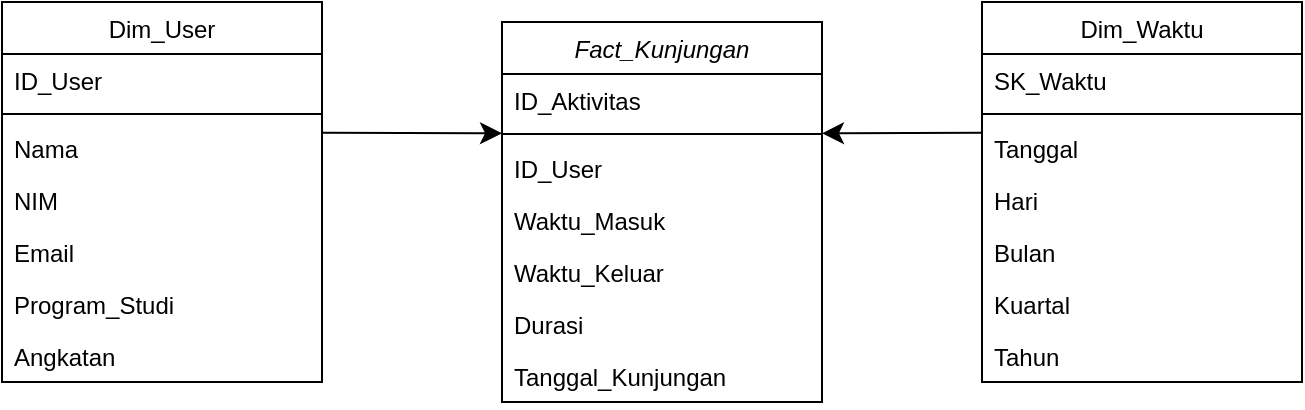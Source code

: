 <mxfile version="24.9.1" pages="4">
  <diagram id="C5RBs43oDa-KdzZeNtuy" name="Fact_Kunjungan">
    <mxGraphModel dx="1059" dy="633" grid="1" gridSize="10" guides="1" tooltips="1" connect="1" arrows="1" fold="1" page="1" pageScale="1" pageWidth="827" pageHeight="1169" math="0" shadow="0">
      <root>
        <mxCell id="WIyWlLk6GJQsqaUBKTNV-0" />
        <mxCell id="WIyWlLk6GJQsqaUBKTNV-1" parent="WIyWlLk6GJQsqaUBKTNV-0" />
        <mxCell id="zkfFHV4jXpPFQw0GAbJ--0" value="Fact_Kunjungan" style="swimlane;fontStyle=2;align=center;verticalAlign=top;childLayout=stackLayout;horizontal=1;startSize=26;horizontalStack=0;resizeParent=1;resizeLast=0;collapsible=1;marginBottom=0;rounded=0;shadow=0;strokeWidth=1;" parent="WIyWlLk6GJQsqaUBKTNV-1" vertex="1">
          <mxGeometry x="339" y="110" width="160" height="190" as="geometry">
            <mxRectangle x="230" y="140" width="160" height="26" as="alternateBounds" />
          </mxGeometry>
        </mxCell>
        <mxCell id="zkfFHV4jXpPFQw0GAbJ--1" value="ID_Aktivitas" style="text;align=left;verticalAlign=top;spacingLeft=4;spacingRight=4;overflow=hidden;rotatable=0;points=[[0,0.5],[1,0.5]];portConstraint=eastwest;" parent="zkfFHV4jXpPFQw0GAbJ--0" vertex="1">
          <mxGeometry y="26" width="160" height="26" as="geometry" />
        </mxCell>
        <mxCell id="zkfFHV4jXpPFQw0GAbJ--4" value="" style="line;html=1;strokeWidth=1;align=left;verticalAlign=middle;spacingTop=-1;spacingLeft=3;spacingRight=3;rotatable=0;labelPosition=right;points=[];portConstraint=eastwest;" parent="zkfFHV4jXpPFQw0GAbJ--0" vertex="1">
          <mxGeometry y="52" width="160" height="8" as="geometry" />
        </mxCell>
        <mxCell id="_yFJOciwRXAxod_1XhJ0-7" value="ID_User" style="text;align=left;verticalAlign=top;spacingLeft=4;spacingRight=4;overflow=hidden;rotatable=0;points=[[0,0.5],[1,0.5]];portConstraint=eastwest;fontStyle=0" vertex="1" parent="zkfFHV4jXpPFQw0GAbJ--0">
          <mxGeometry y="60" width="160" height="26" as="geometry" />
        </mxCell>
        <mxCell id="_yFJOciwRXAxod_1XhJ0-8" value="Waktu_Masuk" style="text;align=left;verticalAlign=top;spacingLeft=4;spacingRight=4;overflow=hidden;rotatable=0;points=[[0,0.5],[1,0.5]];portConstraint=eastwest;fontStyle=0" vertex="1" parent="zkfFHV4jXpPFQw0GAbJ--0">
          <mxGeometry y="86" width="160" height="26" as="geometry" />
        </mxCell>
        <mxCell id="_yFJOciwRXAxod_1XhJ0-9" value="Waktu_Keluar" style="text;align=left;verticalAlign=top;spacingLeft=4;spacingRight=4;overflow=hidden;rotatable=0;points=[[0,0.5],[1,0.5]];portConstraint=eastwest;fontStyle=0" vertex="1" parent="zkfFHV4jXpPFQw0GAbJ--0">
          <mxGeometry y="112" width="160" height="26" as="geometry" />
        </mxCell>
        <mxCell id="_yFJOciwRXAxod_1XhJ0-10" value="Durasi" style="text;align=left;verticalAlign=top;spacingLeft=4;spacingRight=4;overflow=hidden;rotatable=0;points=[[0,0.5],[1,0.5]];portConstraint=eastwest;fontStyle=0" vertex="1" parent="zkfFHV4jXpPFQw0GAbJ--0">
          <mxGeometry y="138" width="160" height="26" as="geometry" />
        </mxCell>
        <mxCell id="_yFJOciwRXAxod_1XhJ0-12" value="Tanggal_Kunjungan" style="text;align=left;verticalAlign=top;spacingLeft=4;spacingRight=4;overflow=hidden;rotatable=0;points=[[0,0.5],[1,0.5]];portConstraint=eastwest;fontStyle=0" vertex="1" parent="zkfFHV4jXpPFQw0GAbJ--0">
          <mxGeometry y="164" width="160" height="26" as="geometry" />
        </mxCell>
        <mxCell id="zkfFHV4jXpPFQw0GAbJ--6" value="Dim_User" style="swimlane;fontStyle=0;align=center;verticalAlign=top;childLayout=stackLayout;horizontal=1;startSize=26;horizontalStack=0;resizeParent=1;resizeLast=0;collapsible=1;marginBottom=0;rounded=0;shadow=0;strokeWidth=1;" parent="WIyWlLk6GJQsqaUBKTNV-1" vertex="1">
          <mxGeometry x="89" y="100" width="160" height="190" as="geometry">
            <mxRectangle x="130" y="380" width="160" height="26" as="alternateBounds" />
          </mxGeometry>
        </mxCell>
        <mxCell id="zkfFHV4jXpPFQw0GAbJ--7" value="ID_User" style="text;align=left;verticalAlign=top;spacingLeft=4;spacingRight=4;overflow=hidden;rotatable=0;points=[[0,0.5],[1,0.5]];portConstraint=eastwest;" parent="zkfFHV4jXpPFQw0GAbJ--6" vertex="1">
          <mxGeometry y="26" width="160" height="26" as="geometry" />
        </mxCell>
        <mxCell id="zkfFHV4jXpPFQw0GAbJ--9" value="" style="line;html=1;strokeWidth=1;align=left;verticalAlign=middle;spacingTop=-1;spacingLeft=3;spacingRight=3;rotatable=0;labelPosition=right;points=[];portConstraint=eastwest;" parent="zkfFHV4jXpPFQw0GAbJ--6" vertex="1">
          <mxGeometry y="52" width="160" height="8" as="geometry" />
        </mxCell>
        <mxCell id="zkfFHV4jXpPFQw0GAbJ--10" value="Nama" style="text;align=left;verticalAlign=top;spacingLeft=4;spacingRight=4;overflow=hidden;rotatable=0;points=[[0,0.5],[1,0.5]];portConstraint=eastwest;fontStyle=0" parent="zkfFHV4jXpPFQw0GAbJ--6" vertex="1">
          <mxGeometry y="60" width="160" height="26" as="geometry" />
        </mxCell>
        <mxCell id="zkfFHV4jXpPFQw0GAbJ--11" value="NIM" style="text;align=left;verticalAlign=top;spacingLeft=4;spacingRight=4;overflow=hidden;rotatable=0;points=[[0,0.5],[1,0.5]];portConstraint=eastwest;" parent="zkfFHV4jXpPFQw0GAbJ--6" vertex="1">
          <mxGeometry y="86" width="160" height="26" as="geometry" />
        </mxCell>
        <mxCell id="_yFJOciwRXAxod_1XhJ0-5" value="Email" style="text;align=left;verticalAlign=top;spacingLeft=4;spacingRight=4;overflow=hidden;rotatable=0;points=[[0,0.5],[1,0.5]];portConstraint=eastwest;" vertex="1" parent="zkfFHV4jXpPFQw0GAbJ--6">
          <mxGeometry y="112" width="160" height="26" as="geometry" />
        </mxCell>
        <mxCell id="_yFJOciwRXAxod_1XhJ0-6" value="Program_Studi" style="text;align=left;verticalAlign=top;spacingLeft=4;spacingRight=4;overflow=hidden;rotatable=0;points=[[0,0.5],[1,0.5]];portConstraint=eastwest;" vertex="1" parent="zkfFHV4jXpPFQw0GAbJ--6">
          <mxGeometry y="138" width="160" height="26" as="geometry" />
        </mxCell>
        <mxCell id="Ccfpg7RY58AZf7Cmt5WE-0" value="Angkatan" style="text;align=left;verticalAlign=top;spacingLeft=4;spacingRight=4;overflow=hidden;rotatable=0;points=[[0,0.5],[1,0.5]];portConstraint=eastwest;fontStyle=0" vertex="1" parent="zkfFHV4jXpPFQw0GAbJ--6">
          <mxGeometry y="164" width="160" height="26" as="geometry" />
        </mxCell>
        <mxCell id="zkfFHV4jXpPFQw0GAbJ--17" value="Dim_Waktu" style="swimlane;fontStyle=0;align=center;verticalAlign=top;childLayout=stackLayout;horizontal=1;startSize=26;horizontalStack=0;resizeParent=1;resizeLast=0;collapsible=1;marginBottom=0;rounded=0;shadow=0;strokeWidth=1;" parent="WIyWlLk6GJQsqaUBKTNV-1" vertex="1">
          <mxGeometry x="579" y="100" width="160" height="190" as="geometry">
            <mxRectangle x="550" y="140" width="160" height="26" as="alternateBounds" />
          </mxGeometry>
        </mxCell>
        <mxCell id="zkfFHV4jXpPFQw0GAbJ--18" value="SK_Waktu" style="text;align=left;verticalAlign=top;spacingLeft=4;spacingRight=4;overflow=hidden;rotatable=0;points=[[0,0.5],[1,0.5]];portConstraint=eastwest;" parent="zkfFHV4jXpPFQw0GAbJ--17" vertex="1">
          <mxGeometry y="26" width="160" height="26" as="geometry" />
        </mxCell>
        <mxCell id="zkfFHV4jXpPFQw0GAbJ--23" value="" style="line;html=1;strokeWidth=1;align=left;verticalAlign=middle;spacingTop=-1;spacingLeft=3;spacingRight=3;rotatable=0;labelPosition=right;points=[];portConstraint=eastwest;" parent="zkfFHV4jXpPFQw0GAbJ--17" vertex="1">
          <mxGeometry y="52" width="160" height="8" as="geometry" />
        </mxCell>
        <mxCell id="zkfFHV4jXpPFQw0GAbJ--24" value="Tanggal" style="text;align=left;verticalAlign=top;spacingLeft=4;spacingRight=4;overflow=hidden;rotatable=0;points=[[0,0.5],[1,0.5]];portConstraint=eastwest;" parent="zkfFHV4jXpPFQw0GAbJ--17" vertex="1">
          <mxGeometry y="60" width="160" height="26" as="geometry" />
        </mxCell>
        <mxCell id="zkfFHV4jXpPFQw0GAbJ--25" value="Hari" style="text;align=left;verticalAlign=top;spacingLeft=4;spacingRight=4;overflow=hidden;rotatable=0;points=[[0,0.5],[1,0.5]];portConstraint=eastwest;" parent="zkfFHV4jXpPFQw0GAbJ--17" vertex="1">
          <mxGeometry y="86" width="160" height="26" as="geometry" />
        </mxCell>
        <mxCell id="_yFJOciwRXAxod_1XhJ0-14" value="Bulan" style="text;align=left;verticalAlign=top;spacingLeft=4;spacingRight=4;overflow=hidden;rotatable=0;points=[[0,0.5],[1,0.5]];portConstraint=eastwest;" vertex="1" parent="zkfFHV4jXpPFQw0GAbJ--17">
          <mxGeometry y="112" width="160" height="26" as="geometry" />
        </mxCell>
        <mxCell id="_yFJOciwRXAxod_1XhJ0-16" value="Kuartal" style="text;align=left;verticalAlign=top;spacingLeft=4;spacingRight=4;overflow=hidden;rotatable=0;points=[[0,0.5],[1,0.5]];portConstraint=eastwest;" vertex="1" parent="zkfFHV4jXpPFQw0GAbJ--17">
          <mxGeometry y="138" width="160" height="26" as="geometry" />
        </mxCell>
        <mxCell id="_yFJOciwRXAxod_1XhJ0-26" value="Tahun" style="text;align=left;verticalAlign=top;spacingLeft=4;spacingRight=4;overflow=hidden;rotatable=0;points=[[0,0.5],[1,0.5]];portConstraint=eastwest;" vertex="1" parent="zkfFHV4jXpPFQw0GAbJ--17">
          <mxGeometry y="164" width="160" height="26" as="geometry" />
        </mxCell>
        <mxCell id="_yFJOciwRXAxod_1XhJ0-1" value="" style="edgeStyle=none;curved=1;rounded=0;orthogonalLoop=1;jettySize=auto;html=1;fontSize=12;startSize=8;endSize=8;" edge="1" parent="WIyWlLk6GJQsqaUBKTNV-1" target="zkfFHV4jXpPFQw0GAbJ--4">
          <mxGeometry relative="1" as="geometry">
            <mxPoint x="579" y="165.333" as="sourcePoint" />
          </mxGeometry>
        </mxCell>
        <mxCell id="_yFJOciwRXAxod_1XhJ0-3" value="" style="edgeStyle=none;curved=1;rounded=0;orthogonalLoop=1;jettySize=auto;html=1;fontSize=12;startSize=8;endSize=8;" edge="1" parent="WIyWlLk6GJQsqaUBKTNV-1" target="zkfFHV4jXpPFQw0GAbJ--4">
          <mxGeometry relative="1" as="geometry">
            <mxPoint x="249" y="165.32" as="sourcePoint" />
          </mxGeometry>
        </mxCell>
      </root>
    </mxGraphModel>
  </diagram>
  <diagram name="Fact_Transaksi" id="xiEqtdY3Y0fPFWZNRcQ3">
    <mxGraphModel dx="653" dy="792" grid="1" gridSize="10" guides="1" tooltips="1" connect="1" arrows="1" fold="1" page="1" pageScale="1" pageWidth="827" pageHeight="1169" math="0" shadow="0">
      <root>
        <mxCell id="HgPw2Hmq0RandHG0tNwf-0" />
        <mxCell id="HgPw2Hmq0RandHG0tNwf-1" parent="HgPw2Hmq0RandHG0tNwf-0" />
        <mxCell id="HgPw2Hmq0RandHG0tNwf-2" value="Fact_Transaksi" style="swimlane;fontStyle=2;align=center;verticalAlign=top;childLayout=stackLayout;horizontal=1;startSize=26;horizontalStack=0;resizeParent=1;resizeLast=0;collapsible=1;marginBottom=0;rounded=0;shadow=0;strokeWidth=1;" vertex="1" parent="HgPw2Hmq0RandHG0tNwf-1">
          <mxGeometry x="339" y="110" width="160" height="242" as="geometry">
            <mxRectangle x="230" y="140" width="160" height="26" as="alternateBounds" />
          </mxGeometry>
        </mxCell>
        <mxCell id="HgPw2Hmq0RandHG0tNwf-3" value="ID_Transaksi" style="text;align=left;verticalAlign=top;spacingLeft=4;spacingRight=4;overflow=hidden;rotatable=0;points=[[0,0.5],[1,0.5]];portConstraint=eastwest;" vertex="1" parent="HgPw2Hmq0RandHG0tNwf-2">
          <mxGeometry y="26" width="160" height="26" as="geometry" />
        </mxCell>
        <mxCell id="HgPw2Hmq0RandHG0tNwf-4" value="" style="line;html=1;strokeWidth=1;align=left;verticalAlign=middle;spacingTop=-1;spacingLeft=3;spacingRight=3;rotatable=0;labelPosition=right;points=[];portConstraint=eastwest;" vertex="1" parent="HgPw2Hmq0RandHG0tNwf-2">
          <mxGeometry y="52" width="160" height="8" as="geometry" />
        </mxCell>
        <mxCell id="HgPw2Hmq0RandHG0tNwf-5" value="ID_User" style="text;align=left;verticalAlign=top;spacingLeft=4;spacingRight=4;overflow=hidden;rotatable=0;points=[[0,0.5],[1,0.5]];portConstraint=eastwest;fontStyle=0" vertex="1" parent="HgPw2Hmq0RandHG0tNwf-2">
          <mxGeometry y="60" width="160" height="26" as="geometry" />
        </mxCell>
        <mxCell id="HgPw2Hmq0RandHG0tNwf-6" value="ID_Buku" style="text;align=left;verticalAlign=top;spacingLeft=4;spacingRight=4;overflow=hidden;rotatable=0;points=[[0,0.5],[1,0.5]];portConstraint=eastwest;fontStyle=0" vertex="1" parent="HgPw2Hmq0RandHG0tNwf-2">
          <mxGeometry y="86" width="160" height="26" as="geometry" />
        </mxCell>
        <mxCell id="HgPw2Hmq0RandHG0tNwf-7" value="Tanggal_Peminjaman" style="text;align=left;verticalAlign=top;spacingLeft=4;spacingRight=4;overflow=hidden;rotatable=0;points=[[0,0.5],[1,0.5]];portConstraint=eastwest;fontStyle=0" vertex="1" parent="HgPw2Hmq0RandHG0tNwf-2">
          <mxGeometry y="112" width="160" height="26" as="geometry" />
        </mxCell>
        <mxCell id="HgPw2Hmq0RandHG0tNwf-8" value="Tanggal_Pengembalian" style="text;align=left;verticalAlign=top;spacingLeft=4;spacingRight=4;overflow=hidden;rotatable=0;points=[[0,0.5],[1,0.5]];portConstraint=eastwest;fontStyle=0" vertex="1" parent="HgPw2Hmq0RandHG0tNwf-2">
          <mxGeometry y="138" width="160" height="26" as="geometry" />
        </mxCell>
        <mxCell id="HgPw2Hmq0RandHG0tNwf-9" value="Tenggat_Pengembalian" style="text;align=left;verticalAlign=top;spacingLeft=4;spacingRight=4;overflow=hidden;rotatable=0;points=[[0,0.5],[1,0.5]];portConstraint=eastwest;fontStyle=0" vertex="1" parent="HgPw2Hmq0RandHG0tNwf-2">
          <mxGeometry y="164" width="160" height="26" as="geometry" />
        </mxCell>
        <mxCell id="HgPw2Hmq0RandHG0tNwf-10" value="Durasi" style="text;align=left;verticalAlign=top;spacingLeft=4;spacingRight=4;overflow=hidden;rotatable=0;points=[[0,0.5],[1,0.5]];portConstraint=eastwest;fontStyle=0" vertex="1" parent="HgPw2Hmq0RandHG0tNwf-2">
          <mxGeometry y="190" width="160" height="26" as="geometry" />
        </mxCell>
        <mxCell id="Nd0_GaTbK1IQgJrp3XHy-0" value="Status_Pengembalian" style="text;align=left;verticalAlign=top;spacingLeft=4;spacingRight=4;overflow=hidden;rotatable=0;points=[[0,0.5],[1,0.5]];portConstraint=eastwest;fontStyle=0" vertex="1" parent="HgPw2Hmq0RandHG0tNwf-2">
          <mxGeometry y="216" width="160" height="26" as="geometry" />
        </mxCell>
        <mxCell id="HgPw2Hmq0RandHG0tNwf-11" value="Dim_Buku" style="swimlane;fontStyle=0;align=center;verticalAlign=top;childLayout=stackLayout;horizontal=1;startSize=26;horizontalStack=0;resizeParent=1;resizeLast=0;collapsible=1;marginBottom=0;rounded=0;shadow=0;strokeWidth=1;" vertex="1" parent="HgPw2Hmq0RandHG0tNwf-1">
          <mxGeometry x="89" y="100" width="160" height="268" as="geometry">
            <mxRectangle x="130" y="380" width="160" height="26" as="alternateBounds" />
          </mxGeometry>
        </mxCell>
        <mxCell id="HgPw2Hmq0RandHG0tNwf-12" value="ID_Buku" style="text;align=left;verticalAlign=top;spacingLeft=4;spacingRight=4;overflow=hidden;rotatable=0;points=[[0,0.5],[1,0.5]];portConstraint=eastwest;" vertex="1" parent="HgPw2Hmq0RandHG0tNwf-11">
          <mxGeometry y="26" width="160" height="26" as="geometry" />
        </mxCell>
        <mxCell id="HgPw2Hmq0RandHG0tNwf-13" value="" style="line;html=1;strokeWidth=1;align=left;verticalAlign=middle;spacingTop=-1;spacingLeft=3;spacingRight=3;rotatable=0;labelPosition=right;points=[];portConstraint=eastwest;" vertex="1" parent="HgPw2Hmq0RandHG0tNwf-11">
          <mxGeometry y="52" width="160" height="8" as="geometry" />
        </mxCell>
        <mxCell id="HgPw2Hmq0RandHG0tNwf-14" value="Judul" style="text;align=left;verticalAlign=top;spacingLeft=4;spacingRight=4;overflow=hidden;rotatable=0;points=[[0,0.5],[1,0.5]];portConstraint=eastwest;fontStyle=0" vertex="1" parent="HgPw2Hmq0RandHG0tNwf-11">
          <mxGeometry y="60" width="160" height="26" as="geometry" />
        </mxCell>
        <mxCell id="HgPw2Hmq0RandHG0tNwf-15" value="Author" style="text;align=left;verticalAlign=top;spacingLeft=4;spacingRight=4;overflow=hidden;rotatable=0;points=[[0,0.5],[1,0.5]];portConstraint=eastwest;" vertex="1" parent="HgPw2Hmq0RandHG0tNwf-11">
          <mxGeometry y="86" width="160" height="26" as="geometry" />
        </mxCell>
        <mxCell id="HgPw2Hmq0RandHG0tNwf-16" value="Penerbit" style="text;align=left;verticalAlign=top;spacingLeft=4;spacingRight=4;overflow=hidden;rotatable=0;points=[[0,0.5],[1,0.5]];portConstraint=eastwest;" vertex="1" parent="HgPw2Hmq0RandHG0tNwf-11">
          <mxGeometry y="112" width="160" height="26" as="geometry" />
        </mxCell>
        <mxCell id="HgPw2Hmq0RandHG0tNwf-17" value="Tahun" style="text;align=left;verticalAlign=top;spacingLeft=4;spacingRight=4;overflow=hidden;rotatable=0;points=[[0,0.5],[1,0.5]];portConstraint=eastwest;" vertex="1" parent="HgPw2Hmq0RandHG0tNwf-11">
          <mxGeometry y="138" width="160" height="26" as="geometry" />
        </mxCell>
        <mxCell id="T5xUCmiolFmVU2_jh7VO-3" value="Bahasa" style="text;align=left;verticalAlign=top;spacingLeft=4;spacingRight=4;overflow=hidden;rotatable=0;points=[[0,0.5],[1,0.5]];portConstraint=eastwest;" vertex="1" parent="HgPw2Hmq0RandHG0tNwf-11">
          <mxGeometry y="164" width="160" height="26" as="geometry" />
        </mxCell>
        <mxCell id="T5xUCmiolFmVU2_jh7VO-4" value="Kategori" style="text;align=left;verticalAlign=top;spacingLeft=4;spacingRight=4;overflow=hidden;rotatable=0;points=[[0,0.5],[1,0.5]];portConstraint=eastwest;" vertex="1" parent="HgPw2Hmq0RandHG0tNwf-11">
          <mxGeometry y="190" width="160" height="26" as="geometry" />
        </mxCell>
        <mxCell id="zHAcPMTyN9ZR1_1M3HSp-0" value="Akses" style="text;align=left;verticalAlign=top;spacingLeft=4;spacingRight=4;overflow=hidden;rotatable=0;points=[[0,0.5],[1,0.5]];portConstraint=eastwest;" vertex="1" parent="HgPw2Hmq0RandHG0tNwf-11">
          <mxGeometry y="216" width="160" height="26" as="geometry" />
        </mxCell>
        <mxCell id="zHAcPMTyN9ZR1_1M3HSp-1" value="Stok" style="text;align=left;verticalAlign=top;spacingLeft=4;spacingRight=4;overflow=hidden;rotatable=0;points=[[0,0.5],[1,0.5]];portConstraint=eastwest;" vertex="1" parent="HgPw2Hmq0RandHG0tNwf-11">
          <mxGeometry y="242" width="160" height="26" as="geometry" />
        </mxCell>
        <mxCell id="Nd0_GaTbK1IQgJrp3XHy-1" value="" style="edgeStyle=none;curved=1;rounded=0;orthogonalLoop=1;jettySize=auto;html=1;fontSize=12;startSize=8;endSize=8;" edge="1" parent="HgPw2Hmq0RandHG0tNwf-1" source="HgPw2Hmq0RandHG0tNwf-18" target="Nd0_GaTbK1IQgJrp3XHy-0">
          <mxGeometry relative="1" as="geometry" />
        </mxCell>
        <mxCell id="HgPw2Hmq0RandHG0tNwf-18" value="Dim_Waktu" style="swimlane;fontStyle=0;align=center;verticalAlign=top;childLayout=stackLayout;horizontal=1;startSize=26;horizontalStack=0;resizeParent=1;resizeLast=0;collapsible=1;marginBottom=0;rounded=0;shadow=0;strokeWidth=1;" vertex="1" parent="HgPw2Hmq0RandHG0tNwf-1">
          <mxGeometry x="339" y="410" width="160" height="190" as="geometry">
            <mxRectangle x="550" y="140" width="160" height="26" as="alternateBounds" />
          </mxGeometry>
        </mxCell>
        <mxCell id="HgPw2Hmq0RandHG0tNwf-19" value="SK_Waktu" style="text;align=left;verticalAlign=top;spacingLeft=4;spacingRight=4;overflow=hidden;rotatable=0;points=[[0,0.5],[1,0.5]];portConstraint=eastwest;" vertex="1" parent="HgPw2Hmq0RandHG0tNwf-18">
          <mxGeometry y="26" width="160" height="26" as="geometry" />
        </mxCell>
        <mxCell id="HgPw2Hmq0RandHG0tNwf-20" value="" style="line;html=1;strokeWidth=1;align=left;verticalAlign=middle;spacingTop=-1;spacingLeft=3;spacingRight=3;rotatable=0;labelPosition=right;points=[];portConstraint=eastwest;" vertex="1" parent="HgPw2Hmq0RandHG0tNwf-18">
          <mxGeometry y="52" width="160" height="8" as="geometry" />
        </mxCell>
        <mxCell id="HgPw2Hmq0RandHG0tNwf-21" value="Tanggal" style="text;align=left;verticalAlign=top;spacingLeft=4;spacingRight=4;overflow=hidden;rotatable=0;points=[[0,0.5],[1,0.5]];portConstraint=eastwest;" vertex="1" parent="HgPw2Hmq0RandHG0tNwf-18">
          <mxGeometry y="60" width="160" height="26" as="geometry" />
        </mxCell>
        <mxCell id="HgPw2Hmq0RandHG0tNwf-22" value="Hari" style="text;align=left;verticalAlign=top;spacingLeft=4;spacingRight=4;overflow=hidden;rotatable=0;points=[[0,0.5],[1,0.5]];portConstraint=eastwest;" vertex="1" parent="HgPw2Hmq0RandHG0tNwf-18">
          <mxGeometry y="86" width="160" height="26" as="geometry" />
        </mxCell>
        <mxCell id="HgPw2Hmq0RandHG0tNwf-24" value="Bulan" style="text;align=left;verticalAlign=top;spacingLeft=4;spacingRight=4;overflow=hidden;rotatable=0;points=[[0,0.5],[1,0.5]];portConstraint=eastwest;" vertex="1" parent="HgPw2Hmq0RandHG0tNwf-18">
          <mxGeometry y="112" width="160" height="26" as="geometry" />
        </mxCell>
        <mxCell id="HgPw2Hmq0RandHG0tNwf-26" value="Kuartal" style="text;align=left;verticalAlign=top;spacingLeft=4;spacingRight=4;overflow=hidden;rotatable=0;points=[[0,0.5],[1,0.5]];portConstraint=eastwest;" vertex="1" parent="HgPw2Hmq0RandHG0tNwf-18">
          <mxGeometry y="138" width="160" height="26" as="geometry" />
        </mxCell>
        <mxCell id="HgPw2Hmq0RandHG0tNwf-27" value="Tahun" style="text;align=left;verticalAlign=top;spacingLeft=4;spacingRight=4;overflow=hidden;rotatable=0;points=[[0,0.5],[1,0.5]];portConstraint=eastwest;" vertex="1" parent="HgPw2Hmq0RandHG0tNwf-18">
          <mxGeometry y="164" width="160" height="26" as="geometry" />
        </mxCell>
        <mxCell id="HgPw2Hmq0RandHG0tNwf-29" value="" style="edgeStyle=none;curved=1;rounded=0;orthogonalLoop=1;jettySize=auto;html=1;fontSize=12;startSize=8;endSize=8;" edge="1" parent="HgPw2Hmq0RandHG0tNwf-1" target="HgPw2Hmq0RandHG0tNwf-4">
          <mxGeometry relative="1" as="geometry">
            <mxPoint x="249" y="165.32" as="sourcePoint" />
          </mxGeometry>
        </mxCell>
        <mxCell id="8y6WfnyQYp0LGPOIyQ7Q-7" value="" style="edgeStyle=none;curved=1;rounded=0;orthogonalLoop=1;jettySize=auto;html=1;fontSize=12;startSize=8;endSize=8;" edge="1" parent="HgPw2Hmq0RandHG0tNwf-1" source="8y6WfnyQYp0LGPOIyQ7Q-0" target="HgPw2Hmq0RandHG0tNwf-6">
          <mxGeometry relative="1" as="geometry" />
        </mxCell>
        <mxCell id="8y6WfnyQYp0LGPOIyQ7Q-0" value="Dim_User" style="swimlane;fontStyle=0;align=center;verticalAlign=top;childLayout=stackLayout;horizontal=1;startSize=26;horizontalStack=0;resizeParent=1;resizeLast=0;collapsible=1;marginBottom=0;rounded=0;shadow=0;strokeWidth=1;" vertex="1" parent="HgPw2Hmq0RandHG0tNwf-1">
          <mxGeometry x="560" y="120" width="160" height="190" as="geometry">
            <mxRectangle x="130" y="380" width="160" height="26" as="alternateBounds" />
          </mxGeometry>
        </mxCell>
        <mxCell id="8y6WfnyQYp0LGPOIyQ7Q-1" value="ID_User" style="text;align=left;verticalAlign=top;spacingLeft=4;spacingRight=4;overflow=hidden;rotatable=0;points=[[0,0.5],[1,0.5]];portConstraint=eastwest;" vertex="1" parent="8y6WfnyQYp0LGPOIyQ7Q-0">
          <mxGeometry y="26" width="160" height="26" as="geometry" />
        </mxCell>
        <mxCell id="8y6WfnyQYp0LGPOIyQ7Q-2" value="" style="line;html=1;strokeWidth=1;align=left;verticalAlign=middle;spacingTop=-1;spacingLeft=3;spacingRight=3;rotatable=0;labelPosition=right;points=[];portConstraint=eastwest;" vertex="1" parent="8y6WfnyQYp0LGPOIyQ7Q-0">
          <mxGeometry y="52" width="160" height="8" as="geometry" />
        </mxCell>
        <mxCell id="8y6WfnyQYp0LGPOIyQ7Q-3" value="Nama" style="text;align=left;verticalAlign=top;spacingLeft=4;spacingRight=4;overflow=hidden;rotatable=0;points=[[0,0.5],[1,0.5]];portConstraint=eastwest;fontStyle=0" vertex="1" parent="8y6WfnyQYp0LGPOIyQ7Q-0">
          <mxGeometry y="60" width="160" height="26" as="geometry" />
        </mxCell>
        <mxCell id="8y6WfnyQYp0LGPOIyQ7Q-4" value="NIM" style="text;align=left;verticalAlign=top;spacingLeft=4;spacingRight=4;overflow=hidden;rotatable=0;points=[[0,0.5],[1,0.5]];portConstraint=eastwest;" vertex="1" parent="8y6WfnyQYp0LGPOIyQ7Q-0">
          <mxGeometry y="86" width="160" height="26" as="geometry" />
        </mxCell>
        <mxCell id="8y6WfnyQYp0LGPOIyQ7Q-5" value="Email" style="text;align=left;verticalAlign=top;spacingLeft=4;spacingRight=4;overflow=hidden;rotatable=0;points=[[0,0.5],[1,0.5]];portConstraint=eastwest;" vertex="1" parent="8y6WfnyQYp0LGPOIyQ7Q-0">
          <mxGeometry y="112" width="160" height="26" as="geometry" />
        </mxCell>
        <mxCell id="8y6WfnyQYp0LGPOIyQ7Q-6" value="Program_Studi" style="text;align=left;verticalAlign=top;spacingLeft=4;spacingRight=4;overflow=hidden;rotatable=0;points=[[0,0.5],[1,0.5]];portConstraint=eastwest;" vertex="1" parent="8y6WfnyQYp0LGPOIyQ7Q-0">
          <mxGeometry y="138" width="160" height="26" as="geometry" />
        </mxCell>
        <mxCell id="T5xUCmiolFmVU2_jh7VO-2" value="Angkatan" style="text;align=left;verticalAlign=top;spacingLeft=4;spacingRight=4;overflow=hidden;rotatable=0;points=[[0,0.5],[1,0.5]];portConstraint=eastwest;" vertex="1" parent="8y6WfnyQYp0LGPOIyQ7Q-0">
          <mxGeometry y="164" width="160" height="26" as="geometry" />
        </mxCell>
      </root>
    </mxGraphModel>
  </diagram>
  <diagram name="Fact_Denda" id="CnG5uo0MceXRfbWcEGyc">
    <mxGraphModel dx="1323" dy="792" grid="1" gridSize="10" guides="1" tooltips="1" connect="1" arrows="1" fold="1" page="1" pageScale="1" pageWidth="827" pageHeight="1169" math="0" shadow="0">
      <root>
        <mxCell id="EOCf6ko9ivX52_OSnhEN-0" />
        <mxCell id="EOCf6ko9ivX52_OSnhEN-1" parent="EOCf6ko9ivX52_OSnhEN-0" />
        <mxCell id="EOCf6ko9ivX52_OSnhEN-2" value="Fact_Denda" style="swimlane;fontStyle=2;align=center;verticalAlign=top;childLayout=stackLayout;horizontal=1;startSize=26;horizontalStack=0;resizeParent=1;resizeLast=0;collapsible=1;marginBottom=0;rounded=0;shadow=0;strokeWidth=1;" vertex="1" parent="EOCf6ko9ivX52_OSnhEN-1">
          <mxGeometry x="339" y="110" width="160" height="242" as="geometry">
            <mxRectangle x="230" y="140" width="160" height="26" as="alternateBounds" />
          </mxGeometry>
        </mxCell>
        <mxCell id="EOCf6ko9ivX52_OSnhEN-3" value="ID_Denda" style="text;align=left;verticalAlign=top;spacingLeft=4;spacingRight=4;overflow=hidden;rotatable=0;points=[[0,0.5],[1,0.5]];portConstraint=eastwest;" vertex="1" parent="EOCf6ko9ivX52_OSnhEN-2">
          <mxGeometry y="26" width="160" height="26" as="geometry" />
        </mxCell>
        <mxCell id="EOCf6ko9ivX52_OSnhEN-4" value="" style="line;html=1;strokeWidth=1;align=left;verticalAlign=middle;spacingTop=-1;spacingLeft=3;spacingRight=3;rotatable=0;labelPosition=right;points=[];portConstraint=eastwest;" vertex="1" parent="EOCf6ko9ivX52_OSnhEN-2">
          <mxGeometry y="52" width="160" height="8" as="geometry" />
        </mxCell>
        <mxCell id="EOCf6ko9ivX52_OSnhEN-5" value="ID_User" style="text;align=left;verticalAlign=top;spacingLeft=4;spacingRight=4;overflow=hidden;rotatable=0;points=[[0,0.5],[1,0.5]];portConstraint=eastwest;fontStyle=0" vertex="1" parent="EOCf6ko9ivX52_OSnhEN-2">
          <mxGeometry y="60" width="160" height="26" as="geometry" />
        </mxCell>
        <mxCell id="EOCf6ko9ivX52_OSnhEN-6" value="ID_Buku" style="text;align=left;verticalAlign=top;spacingLeft=4;spacingRight=4;overflow=hidden;rotatable=0;points=[[0,0.5],[1,0.5]];portConstraint=eastwest;fontStyle=0" vertex="1" parent="EOCf6ko9ivX52_OSnhEN-2">
          <mxGeometry y="86" width="160" height="26" as="geometry" />
        </mxCell>
        <mxCell id="EOCf6ko9ivX52_OSnhEN-7" value="Tanggal_Peminjaman" style="text;align=left;verticalAlign=top;spacingLeft=4;spacingRight=4;overflow=hidden;rotatable=0;points=[[0,0.5],[1,0.5]];portConstraint=eastwest;fontStyle=0" vertex="1" parent="EOCf6ko9ivX52_OSnhEN-2">
          <mxGeometry y="112" width="160" height="26" as="geometry" />
        </mxCell>
        <mxCell id="EOCf6ko9ivX52_OSnhEN-8" value="Tanggal_Pengembalian" style="text;align=left;verticalAlign=top;spacingLeft=4;spacingRight=4;overflow=hidden;rotatable=0;points=[[0,0.5],[1,0.5]];portConstraint=eastwest;fontStyle=0" vertex="1" parent="EOCf6ko9ivX52_OSnhEN-2">
          <mxGeometry y="138" width="160" height="26" as="geometry" />
        </mxCell>
        <mxCell id="EOCf6ko9ivX52_OSnhEN-9" value="Tenggat_Pengembalian" style="text;align=left;verticalAlign=top;spacingLeft=4;spacingRight=4;overflow=hidden;rotatable=0;points=[[0,0.5],[1,0.5]];portConstraint=eastwest;fontStyle=0" vertex="1" parent="EOCf6ko9ivX52_OSnhEN-2">
          <mxGeometry y="164" width="160" height="26" as="geometry" />
        </mxCell>
        <mxCell id="EOCf6ko9ivX52_OSnhEN-10" value="Durasi_Denda" style="text;align=left;verticalAlign=top;spacingLeft=4;spacingRight=4;overflow=hidden;rotatable=0;points=[[0,0.5],[1,0.5]];portConstraint=eastwest;fontStyle=0" vertex="1" parent="EOCf6ko9ivX52_OSnhEN-2">
          <mxGeometry y="190" width="160" height="26" as="geometry" />
        </mxCell>
        <mxCell id="mvPH79eqXuAAGxzD0lLD-0" value="Biaya_Denda" style="text;align=left;verticalAlign=top;spacingLeft=4;spacingRight=4;overflow=hidden;rotatable=0;points=[[0,0.5],[1,0.5]];portConstraint=eastwest;fontStyle=0" vertex="1" parent="EOCf6ko9ivX52_OSnhEN-2">
          <mxGeometry y="216" width="160" height="26" as="geometry" />
        </mxCell>
        <mxCell id="EOCf6ko9ivX52_OSnhEN-12" value="Dim_Buku" style="swimlane;fontStyle=0;align=center;verticalAlign=top;childLayout=stackLayout;horizontal=1;startSize=26;horizontalStack=0;resizeParent=1;resizeLast=0;collapsible=1;marginBottom=0;rounded=0;shadow=0;strokeWidth=1;" vertex="1" parent="EOCf6ko9ivX52_OSnhEN-1">
          <mxGeometry x="89" y="100" width="160" height="268" as="geometry">
            <mxRectangle x="130" y="380" width="160" height="26" as="alternateBounds" />
          </mxGeometry>
        </mxCell>
        <mxCell id="EOCf6ko9ivX52_OSnhEN-13" value="ID_Buku" style="text;align=left;verticalAlign=top;spacingLeft=4;spacingRight=4;overflow=hidden;rotatable=0;points=[[0,0.5],[1,0.5]];portConstraint=eastwest;" vertex="1" parent="EOCf6ko9ivX52_OSnhEN-12">
          <mxGeometry y="26" width="160" height="26" as="geometry" />
        </mxCell>
        <mxCell id="EOCf6ko9ivX52_OSnhEN-14" value="" style="line;html=1;strokeWidth=1;align=left;verticalAlign=middle;spacingTop=-1;spacingLeft=3;spacingRight=3;rotatable=0;labelPosition=right;points=[];portConstraint=eastwest;" vertex="1" parent="EOCf6ko9ivX52_OSnhEN-12">
          <mxGeometry y="52" width="160" height="8" as="geometry" />
        </mxCell>
        <mxCell id="EOCf6ko9ivX52_OSnhEN-15" value="Judul" style="text;align=left;verticalAlign=top;spacingLeft=4;spacingRight=4;overflow=hidden;rotatable=0;points=[[0,0.5],[1,0.5]];portConstraint=eastwest;fontStyle=0" vertex="1" parent="EOCf6ko9ivX52_OSnhEN-12">
          <mxGeometry y="60" width="160" height="26" as="geometry" />
        </mxCell>
        <mxCell id="EOCf6ko9ivX52_OSnhEN-16" value="Author" style="text;align=left;verticalAlign=top;spacingLeft=4;spacingRight=4;overflow=hidden;rotatable=0;points=[[0,0.5],[1,0.5]];portConstraint=eastwest;" vertex="1" parent="EOCf6ko9ivX52_OSnhEN-12">
          <mxGeometry y="86" width="160" height="26" as="geometry" />
        </mxCell>
        <mxCell id="EOCf6ko9ivX52_OSnhEN-17" value="Penerbit" style="text;align=left;verticalAlign=top;spacingLeft=4;spacingRight=4;overflow=hidden;rotatable=0;points=[[0,0.5],[1,0.5]];portConstraint=eastwest;" vertex="1" parent="EOCf6ko9ivX52_OSnhEN-12">
          <mxGeometry y="112" width="160" height="26" as="geometry" />
        </mxCell>
        <mxCell id="EOCf6ko9ivX52_OSnhEN-18" value="Tahun" style="text;align=left;verticalAlign=top;spacingLeft=4;spacingRight=4;overflow=hidden;rotatable=0;points=[[0,0.5],[1,0.5]];portConstraint=eastwest;" vertex="1" parent="EOCf6ko9ivX52_OSnhEN-12">
          <mxGeometry y="138" width="160" height="26" as="geometry" />
        </mxCell>
        <mxCell id="EOCf6ko9ivX52_OSnhEN-19" value="Bahasa" style="text;align=left;verticalAlign=top;spacingLeft=4;spacingRight=4;overflow=hidden;rotatable=0;points=[[0,0.5],[1,0.5]];portConstraint=eastwest;" vertex="1" parent="EOCf6ko9ivX52_OSnhEN-12">
          <mxGeometry y="164" width="160" height="26" as="geometry" />
        </mxCell>
        <mxCell id="EOCf6ko9ivX52_OSnhEN-20" value="Kategori" style="text;align=left;verticalAlign=top;spacingLeft=4;spacingRight=4;overflow=hidden;rotatable=0;points=[[0,0.5],[1,0.5]];portConstraint=eastwest;" vertex="1" parent="EOCf6ko9ivX52_OSnhEN-12">
          <mxGeometry y="190" width="160" height="26" as="geometry" />
        </mxCell>
        <mxCell id="EOCf6ko9ivX52_OSnhEN-21" value="Akses" style="text;align=left;verticalAlign=top;spacingLeft=4;spacingRight=4;overflow=hidden;rotatable=0;points=[[0,0.5],[1,0.5]];portConstraint=eastwest;" vertex="1" parent="EOCf6ko9ivX52_OSnhEN-12">
          <mxGeometry y="216" width="160" height="26" as="geometry" />
        </mxCell>
        <mxCell id="EOCf6ko9ivX52_OSnhEN-22" value="Stok" style="text;align=left;verticalAlign=top;spacingLeft=4;spacingRight=4;overflow=hidden;rotatable=0;points=[[0,0.5],[1,0.5]];portConstraint=eastwest;" vertex="1" parent="EOCf6ko9ivX52_OSnhEN-12">
          <mxGeometry y="242" width="160" height="26" as="geometry" />
        </mxCell>
        <mxCell id="mvPH79eqXuAAGxzD0lLD-1" value="" style="edgeStyle=none;curved=1;rounded=0;orthogonalLoop=1;jettySize=auto;html=1;fontSize=12;startSize=8;endSize=8;" edge="1" parent="EOCf6ko9ivX52_OSnhEN-1" source="EOCf6ko9ivX52_OSnhEN-24" target="mvPH79eqXuAAGxzD0lLD-0">
          <mxGeometry relative="1" as="geometry" />
        </mxCell>
        <mxCell id="EOCf6ko9ivX52_OSnhEN-24" value="Dim_Waktu" style="swimlane;fontStyle=0;align=center;verticalAlign=top;childLayout=stackLayout;horizontal=1;startSize=26;horizontalStack=0;resizeParent=1;resizeLast=0;collapsible=1;marginBottom=0;rounded=0;shadow=0;strokeWidth=1;" vertex="1" parent="EOCf6ko9ivX52_OSnhEN-1">
          <mxGeometry x="339" y="430" width="160" height="190" as="geometry">
            <mxRectangle x="550" y="140" width="160" height="26" as="alternateBounds" />
          </mxGeometry>
        </mxCell>
        <mxCell id="EOCf6ko9ivX52_OSnhEN-25" value="SK_Waktu" style="text;align=left;verticalAlign=top;spacingLeft=4;spacingRight=4;overflow=hidden;rotatable=0;points=[[0,0.5],[1,0.5]];portConstraint=eastwest;" vertex="1" parent="EOCf6ko9ivX52_OSnhEN-24">
          <mxGeometry y="26" width="160" height="26" as="geometry" />
        </mxCell>
        <mxCell id="EOCf6ko9ivX52_OSnhEN-26" value="" style="line;html=1;strokeWidth=1;align=left;verticalAlign=middle;spacingTop=-1;spacingLeft=3;spacingRight=3;rotatable=0;labelPosition=right;points=[];portConstraint=eastwest;" vertex="1" parent="EOCf6ko9ivX52_OSnhEN-24">
          <mxGeometry y="52" width="160" height="8" as="geometry" />
        </mxCell>
        <mxCell id="EOCf6ko9ivX52_OSnhEN-27" value="Tanggal" style="text;align=left;verticalAlign=top;spacingLeft=4;spacingRight=4;overflow=hidden;rotatable=0;points=[[0,0.5],[1,0.5]];portConstraint=eastwest;" vertex="1" parent="EOCf6ko9ivX52_OSnhEN-24">
          <mxGeometry y="60" width="160" height="26" as="geometry" />
        </mxCell>
        <mxCell id="EOCf6ko9ivX52_OSnhEN-28" value="Hari" style="text;align=left;verticalAlign=top;spacingLeft=4;spacingRight=4;overflow=hidden;rotatable=0;points=[[0,0.5],[1,0.5]];portConstraint=eastwest;" vertex="1" parent="EOCf6ko9ivX52_OSnhEN-24">
          <mxGeometry y="86" width="160" height="26" as="geometry" />
        </mxCell>
        <mxCell id="EOCf6ko9ivX52_OSnhEN-29" value="Bulan" style="text;align=left;verticalAlign=top;spacingLeft=4;spacingRight=4;overflow=hidden;rotatable=0;points=[[0,0.5],[1,0.5]];portConstraint=eastwest;" vertex="1" parent="EOCf6ko9ivX52_OSnhEN-24">
          <mxGeometry y="112" width="160" height="26" as="geometry" />
        </mxCell>
        <mxCell id="EOCf6ko9ivX52_OSnhEN-30" value="Kuartal" style="text;align=left;verticalAlign=top;spacingLeft=4;spacingRight=4;overflow=hidden;rotatable=0;points=[[0,0.5],[1,0.5]];portConstraint=eastwest;" vertex="1" parent="EOCf6ko9ivX52_OSnhEN-24">
          <mxGeometry y="138" width="160" height="26" as="geometry" />
        </mxCell>
        <mxCell id="EOCf6ko9ivX52_OSnhEN-31" value="Tahun" style="text;align=left;verticalAlign=top;spacingLeft=4;spacingRight=4;overflow=hidden;rotatable=0;points=[[0,0.5],[1,0.5]];portConstraint=eastwest;" vertex="1" parent="EOCf6ko9ivX52_OSnhEN-24">
          <mxGeometry y="164" width="160" height="26" as="geometry" />
        </mxCell>
        <mxCell id="EOCf6ko9ivX52_OSnhEN-32" value="" style="edgeStyle=none;curved=1;rounded=0;orthogonalLoop=1;jettySize=auto;html=1;fontSize=12;startSize=8;endSize=8;" edge="1" parent="EOCf6ko9ivX52_OSnhEN-1" target="EOCf6ko9ivX52_OSnhEN-4">
          <mxGeometry relative="1" as="geometry">
            <mxPoint x="249" y="165.32" as="sourcePoint" />
          </mxGeometry>
        </mxCell>
        <mxCell id="EOCf6ko9ivX52_OSnhEN-33" value="" style="edgeStyle=none;curved=1;rounded=0;orthogonalLoop=1;jettySize=auto;html=1;fontSize=12;startSize=8;endSize=8;" edge="1" parent="EOCf6ko9ivX52_OSnhEN-1" source="EOCf6ko9ivX52_OSnhEN-34" target="EOCf6ko9ivX52_OSnhEN-6">
          <mxGeometry relative="1" as="geometry" />
        </mxCell>
        <mxCell id="EOCf6ko9ivX52_OSnhEN-34" value="Dim_User" style="swimlane;fontStyle=0;align=center;verticalAlign=top;childLayout=stackLayout;horizontal=1;startSize=26;horizontalStack=0;resizeParent=1;resizeLast=0;collapsible=1;marginBottom=0;rounded=0;shadow=0;strokeWidth=1;" vertex="1" parent="EOCf6ko9ivX52_OSnhEN-1">
          <mxGeometry x="560" y="120" width="160" height="190" as="geometry">
            <mxRectangle x="130" y="380" width="160" height="26" as="alternateBounds" />
          </mxGeometry>
        </mxCell>
        <mxCell id="EOCf6ko9ivX52_OSnhEN-35" value="ID_User" style="text;align=left;verticalAlign=top;spacingLeft=4;spacingRight=4;overflow=hidden;rotatable=0;points=[[0,0.5],[1,0.5]];portConstraint=eastwest;" vertex="1" parent="EOCf6ko9ivX52_OSnhEN-34">
          <mxGeometry y="26" width="160" height="26" as="geometry" />
        </mxCell>
        <mxCell id="EOCf6ko9ivX52_OSnhEN-36" value="" style="line;html=1;strokeWidth=1;align=left;verticalAlign=middle;spacingTop=-1;spacingLeft=3;spacingRight=3;rotatable=0;labelPosition=right;points=[];portConstraint=eastwest;" vertex="1" parent="EOCf6ko9ivX52_OSnhEN-34">
          <mxGeometry y="52" width="160" height="8" as="geometry" />
        </mxCell>
        <mxCell id="EOCf6ko9ivX52_OSnhEN-37" value="Nama" style="text;align=left;verticalAlign=top;spacingLeft=4;spacingRight=4;overflow=hidden;rotatable=0;points=[[0,0.5],[1,0.5]];portConstraint=eastwest;fontStyle=0" vertex="1" parent="EOCf6ko9ivX52_OSnhEN-34">
          <mxGeometry y="60" width="160" height="26" as="geometry" />
        </mxCell>
        <mxCell id="EOCf6ko9ivX52_OSnhEN-38" value="NIM" style="text;align=left;verticalAlign=top;spacingLeft=4;spacingRight=4;overflow=hidden;rotatable=0;points=[[0,0.5],[1,0.5]];portConstraint=eastwest;" vertex="1" parent="EOCf6ko9ivX52_OSnhEN-34">
          <mxGeometry y="86" width="160" height="26" as="geometry" />
        </mxCell>
        <mxCell id="EOCf6ko9ivX52_OSnhEN-39" value="Email" style="text;align=left;verticalAlign=top;spacingLeft=4;spacingRight=4;overflow=hidden;rotatable=0;points=[[0,0.5],[1,0.5]];portConstraint=eastwest;" vertex="1" parent="EOCf6ko9ivX52_OSnhEN-34">
          <mxGeometry y="112" width="160" height="26" as="geometry" />
        </mxCell>
        <mxCell id="EOCf6ko9ivX52_OSnhEN-40" value="Program_Studi" style="text;align=left;verticalAlign=top;spacingLeft=4;spacingRight=4;overflow=hidden;rotatable=0;points=[[0,0.5],[1,0.5]];portConstraint=eastwest;" vertex="1" parent="EOCf6ko9ivX52_OSnhEN-34">
          <mxGeometry y="138" width="160" height="26" as="geometry" />
        </mxCell>
        <mxCell id="EOCf6ko9ivX52_OSnhEN-41" value="Angkatan" style="text;align=left;verticalAlign=top;spacingLeft=4;spacingRight=4;overflow=hidden;rotatable=0;points=[[0,0.5],[1,0.5]];portConstraint=eastwest;" vertex="1" parent="EOCf6ko9ivX52_OSnhEN-34">
          <mxGeometry y="164" width="160" height="26" as="geometry" />
        </mxCell>
      </root>
    </mxGraphModel>
  </diagram>
  <diagram name="Fact_Inventaris" id="jOfPJwd-aCa4FtwO4sJT">
    <mxGraphModel dx="1323" dy="792" grid="1" gridSize="10" guides="1" tooltips="1" connect="1" arrows="1" fold="1" page="1" pageScale="1" pageWidth="827" pageHeight="1169" math="0" shadow="0">
      <root>
        <mxCell id="YV9QkJhXiPgSjhIyuOVp-0" />
        <mxCell id="YV9QkJhXiPgSjhIyuOVp-1" parent="YV9QkJhXiPgSjhIyuOVp-0" />
        <mxCell id="YV9QkJhXiPgSjhIyuOVp-2" value="Fact_Inventaris" style="swimlane;fontStyle=2;align=center;verticalAlign=top;childLayout=stackLayout;horizontal=1;startSize=26;horizontalStack=0;resizeParent=1;resizeLast=0;collapsible=1;marginBottom=0;rounded=0;shadow=0;strokeWidth=1;" vertex="1" parent="YV9QkJhXiPgSjhIyuOVp-1">
          <mxGeometry x="339" y="110" width="160" height="140" as="geometry">
            <mxRectangle x="230" y="140" width="160" height="26" as="alternateBounds" />
          </mxGeometry>
        </mxCell>
        <mxCell id="YV9QkJhXiPgSjhIyuOVp-3" value="ID_Inventaris" style="text;align=left;verticalAlign=top;spacingLeft=4;spacingRight=4;overflow=hidden;rotatable=0;points=[[0,0.5],[1,0.5]];portConstraint=eastwest;" vertex="1" parent="YV9QkJhXiPgSjhIyuOVp-2">
          <mxGeometry y="26" width="160" height="26" as="geometry" />
        </mxCell>
        <mxCell id="YV9QkJhXiPgSjhIyuOVp-4" value="" style="line;html=1;strokeWidth=1;align=left;verticalAlign=middle;spacingTop=-1;spacingLeft=3;spacingRight=3;rotatable=0;labelPosition=right;points=[];portConstraint=eastwest;" vertex="1" parent="YV9QkJhXiPgSjhIyuOVp-2">
          <mxGeometry y="52" width="160" height="8" as="geometry" />
        </mxCell>
        <mxCell id="YV9QkJhXiPgSjhIyuOVp-5" value="ID_Buku" style="text;align=left;verticalAlign=top;spacingLeft=4;spacingRight=4;overflow=hidden;rotatable=0;points=[[0,0.5],[1,0.5]];portConstraint=eastwest;fontStyle=0" vertex="1" parent="YV9QkJhXiPgSjhIyuOVp-2">
          <mxGeometry y="60" width="160" height="26" as="geometry" />
        </mxCell>
        <mxCell id="YV9QkJhXiPgSjhIyuOVp-6" value="Stok_Buku" style="text;align=left;verticalAlign=top;spacingLeft=4;spacingRight=4;overflow=hidden;rotatable=0;points=[[0,0.5],[1,0.5]];portConstraint=eastwest;fontStyle=0" vertex="1" parent="YV9QkJhXiPgSjhIyuOVp-2">
          <mxGeometry y="86" width="160" height="26" as="geometry" />
        </mxCell>
        <mxCell id="YV9QkJhXiPgSjhIyuOVp-7" value="Tanggal_Pencatatan" style="text;align=left;verticalAlign=top;spacingLeft=4;spacingRight=4;overflow=hidden;rotatable=0;points=[[0,0.5],[1,0.5]];portConstraint=eastwest;fontStyle=0" vertex="1" parent="YV9QkJhXiPgSjhIyuOVp-2">
          <mxGeometry y="112" width="160" height="26" as="geometry" />
        </mxCell>
        <mxCell id="YV9QkJhXiPgSjhIyuOVp-18" value="Dim_Waktu" style="swimlane;fontStyle=0;align=center;verticalAlign=top;childLayout=stackLayout;horizontal=1;startSize=26;horizontalStack=0;resizeParent=1;resizeLast=0;collapsible=1;marginBottom=0;rounded=0;shadow=0;strokeWidth=1;" vertex="1" parent="YV9QkJhXiPgSjhIyuOVp-1">
          <mxGeometry x="579" y="100" width="160" height="190" as="geometry">
            <mxRectangle x="550" y="140" width="160" height="26" as="alternateBounds" />
          </mxGeometry>
        </mxCell>
        <mxCell id="YV9QkJhXiPgSjhIyuOVp-19" value="SK_Waktu" style="text;align=left;verticalAlign=top;spacingLeft=4;spacingRight=4;overflow=hidden;rotatable=0;points=[[0,0.5],[1,0.5]];portConstraint=eastwest;" vertex="1" parent="YV9QkJhXiPgSjhIyuOVp-18">
          <mxGeometry y="26" width="160" height="26" as="geometry" />
        </mxCell>
        <mxCell id="YV9QkJhXiPgSjhIyuOVp-20" value="" style="line;html=1;strokeWidth=1;align=left;verticalAlign=middle;spacingTop=-1;spacingLeft=3;spacingRight=3;rotatable=0;labelPosition=right;points=[];portConstraint=eastwest;" vertex="1" parent="YV9QkJhXiPgSjhIyuOVp-18">
          <mxGeometry y="52" width="160" height="8" as="geometry" />
        </mxCell>
        <mxCell id="YV9QkJhXiPgSjhIyuOVp-21" value="Tanggal" style="text;align=left;verticalAlign=top;spacingLeft=4;spacingRight=4;overflow=hidden;rotatable=0;points=[[0,0.5],[1,0.5]];portConstraint=eastwest;" vertex="1" parent="YV9QkJhXiPgSjhIyuOVp-18">
          <mxGeometry y="60" width="160" height="26" as="geometry" />
        </mxCell>
        <mxCell id="YV9QkJhXiPgSjhIyuOVp-22" value="Hari" style="text;align=left;verticalAlign=top;spacingLeft=4;spacingRight=4;overflow=hidden;rotatable=0;points=[[0,0.5],[1,0.5]];portConstraint=eastwest;" vertex="1" parent="YV9QkJhXiPgSjhIyuOVp-18">
          <mxGeometry y="86" width="160" height="26" as="geometry" />
        </mxCell>
        <mxCell id="YV9QkJhXiPgSjhIyuOVp-24" value="Bulan" style="text;align=left;verticalAlign=top;spacingLeft=4;spacingRight=4;overflow=hidden;rotatable=0;points=[[0,0.5],[1,0.5]];portConstraint=eastwest;" vertex="1" parent="YV9QkJhXiPgSjhIyuOVp-18">
          <mxGeometry y="112" width="160" height="26" as="geometry" />
        </mxCell>
        <mxCell id="YV9QkJhXiPgSjhIyuOVp-26" value="Kuartal" style="text;align=left;verticalAlign=top;spacingLeft=4;spacingRight=4;overflow=hidden;rotatable=0;points=[[0,0.5],[1,0.5]];portConstraint=eastwest;" vertex="1" parent="YV9QkJhXiPgSjhIyuOVp-18">
          <mxGeometry y="138" width="160" height="26" as="geometry" />
        </mxCell>
        <mxCell id="YV9QkJhXiPgSjhIyuOVp-27" value="Tahun" style="text;align=left;verticalAlign=top;spacingLeft=4;spacingRight=4;overflow=hidden;rotatable=0;points=[[0,0.5],[1,0.5]];portConstraint=eastwest;" vertex="1" parent="YV9QkJhXiPgSjhIyuOVp-18">
          <mxGeometry y="164" width="160" height="26" as="geometry" />
        </mxCell>
        <mxCell id="YV9QkJhXiPgSjhIyuOVp-28" value="" style="edgeStyle=none;curved=1;rounded=0;orthogonalLoop=1;jettySize=auto;html=1;fontSize=12;startSize=8;endSize=8;" edge="1" parent="YV9QkJhXiPgSjhIyuOVp-1" target="YV9QkJhXiPgSjhIyuOVp-4">
          <mxGeometry relative="1" as="geometry">
            <mxPoint x="579" y="165.333" as="sourcePoint" />
          </mxGeometry>
        </mxCell>
        <mxCell id="wIlEy7bKSJD9KWSPc31K-0" value="Dim_Buku" style="swimlane;fontStyle=0;align=center;verticalAlign=top;childLayout=stackLayout;horizontal=1;startSize=26;horizontalStack=0;resizeParent=1;resizeLast=0;collapsible=1;marginBottom=0;rounded=0;shadow=0;strokeWidth=1;" vertex="1" parent="YV9QkJhXiPgSjhIyuOVp-1">
          <mxGeometry x="89" y="130" width="160" height="268" as="geometry">
            <mxRectangle x="130" y="380" width="160" height="26" as="alternateBounds" />
          </mxGeometry>
        </mxCell>
        <mxCell id="wIlEy7bKSJD9KWSPc31K-1" value="ID_Buku" style="text;align=left;verticalAlign=top;spacingLeft=4;spacingRight=4;overflow=hidden;rotatable=0;points=[[0,0.5],[1,0.5]];portConstraint=eastwest;" vertex="1" parent="wIlEy7bKSJD9KWSPc31K-0">
          <mxGeometry y="26" width="160" height="26" as="geometry" />
        </mxCell>
        <mxCell id="wIlEy7bKSJD9KWSPc31K-2" value="" style="line;html=1;strokeWidth=1;align=left;verticalAlign=middle;spacingTop=-1;spacingLeft=3;spacingRight=3;rotatable=0;labelPosition=right;points=[];portConstraint=eastwest;" vertex="1" parent="wIlEy7bKSJD9KWSPc31K-0">
          <mxGeometry y="52" width="160" height="8" as="geometry" />
        </mxCell>
        <mxCell id="wIlEy7bKSJD9KWSPc31K-3" value="Judul" style="text;align=left;verticalAlign=top;spacingLeft=4;spacingRight=4;overflow=hidden;rotatable=0;points=[[0,0.5],[1,0.5]];portConstraint=eastwest;fontStyle=0" vertex="1" parent="wIlEy7bKSJD9KWSPc31K-0">
          <mxGeometry y="60" width="160" height="26" as="geometry" />
        </mxCell>
        <mxCell id="wIlEy7bKSJD9KWSPc31K-4" value="Author" style="text;align=left;verticalAlign=top;spacingLeft=4;spacingRight=4;overflow=hidden;rotatable=0;points=[[0,0.5],[1,0.5]];portConstraint=eastwest;" vertex="1" parent="wIlEy7bKSJD9KWSPc31K-0">
          <mxGeometry y="86" width="160" height="26" as="geometry" />
        </mxCell>
        <mxCell id="wIlEy7bKSJD9KWSPc31K-5" value="Penerbit" style="text;align=left;verticalAlign=top;spacingLeft=4;spacingRight=4;overflow=hidden;rotatable=0;points=[[0,0.5],[1,0.5]];portConstraint=eastwest;" vertex="1" parent="wIlEy7bKSJD9KWSPc31K-0">
          <mxGeometry y="112" width="160" height="26" as="geometry" />
        </mxCell>
        <mxCell id="wIlEy7bKSJD9KWSPc31K-6" value="Tahun" style="text;align=left;verticalAlign=top;spacingLeft=4;spacingRight=4;overflow=hidden;rotatable=0;points=[[0,0.5],[1,0.5]];portConstraint=eastwest;" vertex="1" parent="wIlEy7bKSJD9KWSPc31K-0">
          <mxGeometry y="138" width="160" height="26" as="geometry" />
        </mxCell>
        <mxCell id="wIlEy7bKSJD9KWSPc31K-7" value="Bahasa" style="text;align=left;verticalAlign=top;spacingLeft=4;spacingRight=4;overflow=hidden;rotatable=0;points=[[0,0.5],[1,0.5]];portConstraint=eastwest;" vertex="1" parent="wIlEy7bKSJD9KWSPc31K-0">
          <mxGeometry y="164" width="160" height="26" as="geometry" />
        </mxCell>
        <mxCell id="wIlEy7bKSJD9KWSPc31K-8" value="Kategori" style="text;align=left;verticalAlign=top;spacingLeft=4;spacingRight=4;overflow=hidden;rotatable=0;points=[[0,0.5],[1,0.5]];portConstraint=eastwest;" vertex="1" parent="wIlEy7bKSJD9KWSPc31K-0">
          <mxGeometry y="190" width="160" height="26" as="geometry" />
        </mxCell>
        <mxCell id="wIlEy7bKSJD9KWSPc31K-9" value="Akses" style="text;align=left;verticalAlign=top;spacingLeft=4;spacingRight=4;overflow=hidden;rotatable=0;points=[[0,0.5],[1,0.5]];portConstraint=eastwest;" vertex="1" parent="wIlEy7bKSJD9KWSPc31K-0">
          <mxGeometry y="216" width="160" height="26" as="geometry" />
        </mxCell>
        <mxCell id="wIlEy7bKSJD9KWSPc31K-10" value="Stok" style="text;align=left;verticalAlign=top;spacingLeft=4;spacingRight=4;overflow=hidden;rotatable=0;points=[[0,0.5],[1,0.5]];portConstraint=eastwest;" vertex="1" parent="wIlEy7bKSJD9KWSPc31K-0">
          <mxGeometry y="242" width="160" height="26" as="geometry" />
        </mxCell>
        <mxCell id="wIlEy7bKSJD9KWSPc31K-11" value="" style="edgeStyle=none;curved=1;rounded=0;orthogonalLoop=1;jettySize=auto;html=1;fontSize=12;startSize=8;endSize=8;" edge="1" parent="YV9QkJhXiPgSjhIyuOVp-1" source="wIlEy7bKSJD9KWSPc31K-3" target="YV9QkJhXiPgSjhIyuOVp-6">
          <mxGeometry relative="1" as="geometry" />
        </mxCell>
      </root>
    </mxGraphModel>
  </diagram>
</mxfile>
